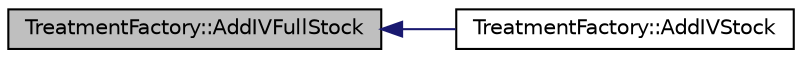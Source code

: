 digraph G
{
  edge [fontname="Helvetica",fontsize="10",labelfontname="Helvetica",labelfontsize="10"];
  node [fontname="Helvetica",fontsize="10",shape=record];
  rankdir="LR";
  Node1 [label="TreatmentFactory::AddIVFullStock",height=0.2,width=0.4,color="black", fillcolor="grey75", style="filled" fontcolor="black"];
  Node1 -> Node2 [dir="back",color="midnightblue",fontsize="10",style="solid",fontname="Helvetica"];
  Node2 [label="TreatmentFactory::AddIVStock",height=0.2,width=0.4,color="black", fillcolor="white", style="filled",URL="$class_treatment_factory.html#acf4d7ed0dc0ef237483d4d9d2e73c9b7",tooltip="Add an Isotopicvector to the stock."];
}
